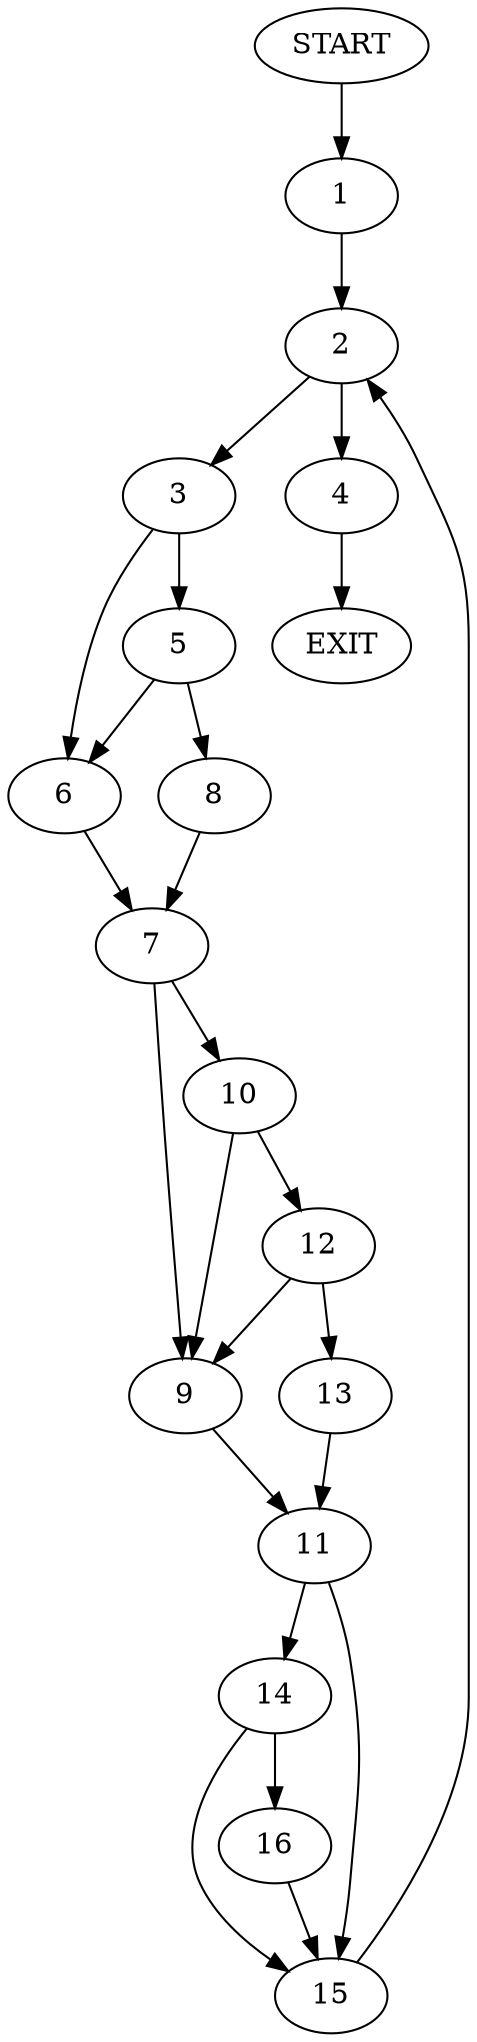 digraph {
0 [label="START"]
17 [label="EXIT"]
0 -> 1
1 -> 2
2 -> 3
2 -> 4
3 -> 5
3 -> 6
4 -> 17
6 -> 7
5 -> 8
5 -> 6
8 -> 7
7 -> 9
7 -> 10
9 -> 11
10 -> 9
10 -> 12
12 -> 9
12 -> 13
13 -> 11
11 -> 14
11 -> 15
14 -> 15
14 -> 16
15 -> 2
16 -> 15
}
